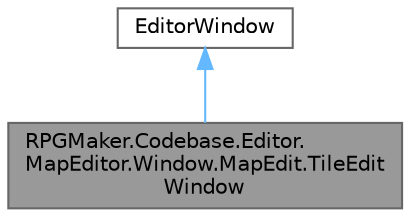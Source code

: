 digraph "RPGMaker.Codebase.Editor.MapEditor.Window.MapEdit.TileEditWindow"
{
 // LATEX_PDF_SIZE
  bgcolor="transparent";
  edge [fontname=Helvetica,fontsize=10,labelfontname=Helvetica,labelfontsize=10];
  node [fontname=Helvetica,fontsize=10,shape=box,height=0.2,width=0.4];
  Node1 [id="Node000001",label="RPGMaker.Codebase.Editor.\lMapEditor.Window.MapEdit.TileEdit\lWindow",height=0.2,width=0.4,color="gray40", fillcolor="grey60", style="filled", fontcolor="black",tooltip="タイル編集ウィンドウ."];
  Node2 -> Node1 [id="edge1_Node000001_Node000002",dir="back",color="steelblue1",style="solid",tooltip=" "];
  Node2 [id="Node000002",label="EditorWindow",height=0.2,width=0.4,color="gray40", fillcolor="white", style="filled",tooltip=" "];
}
